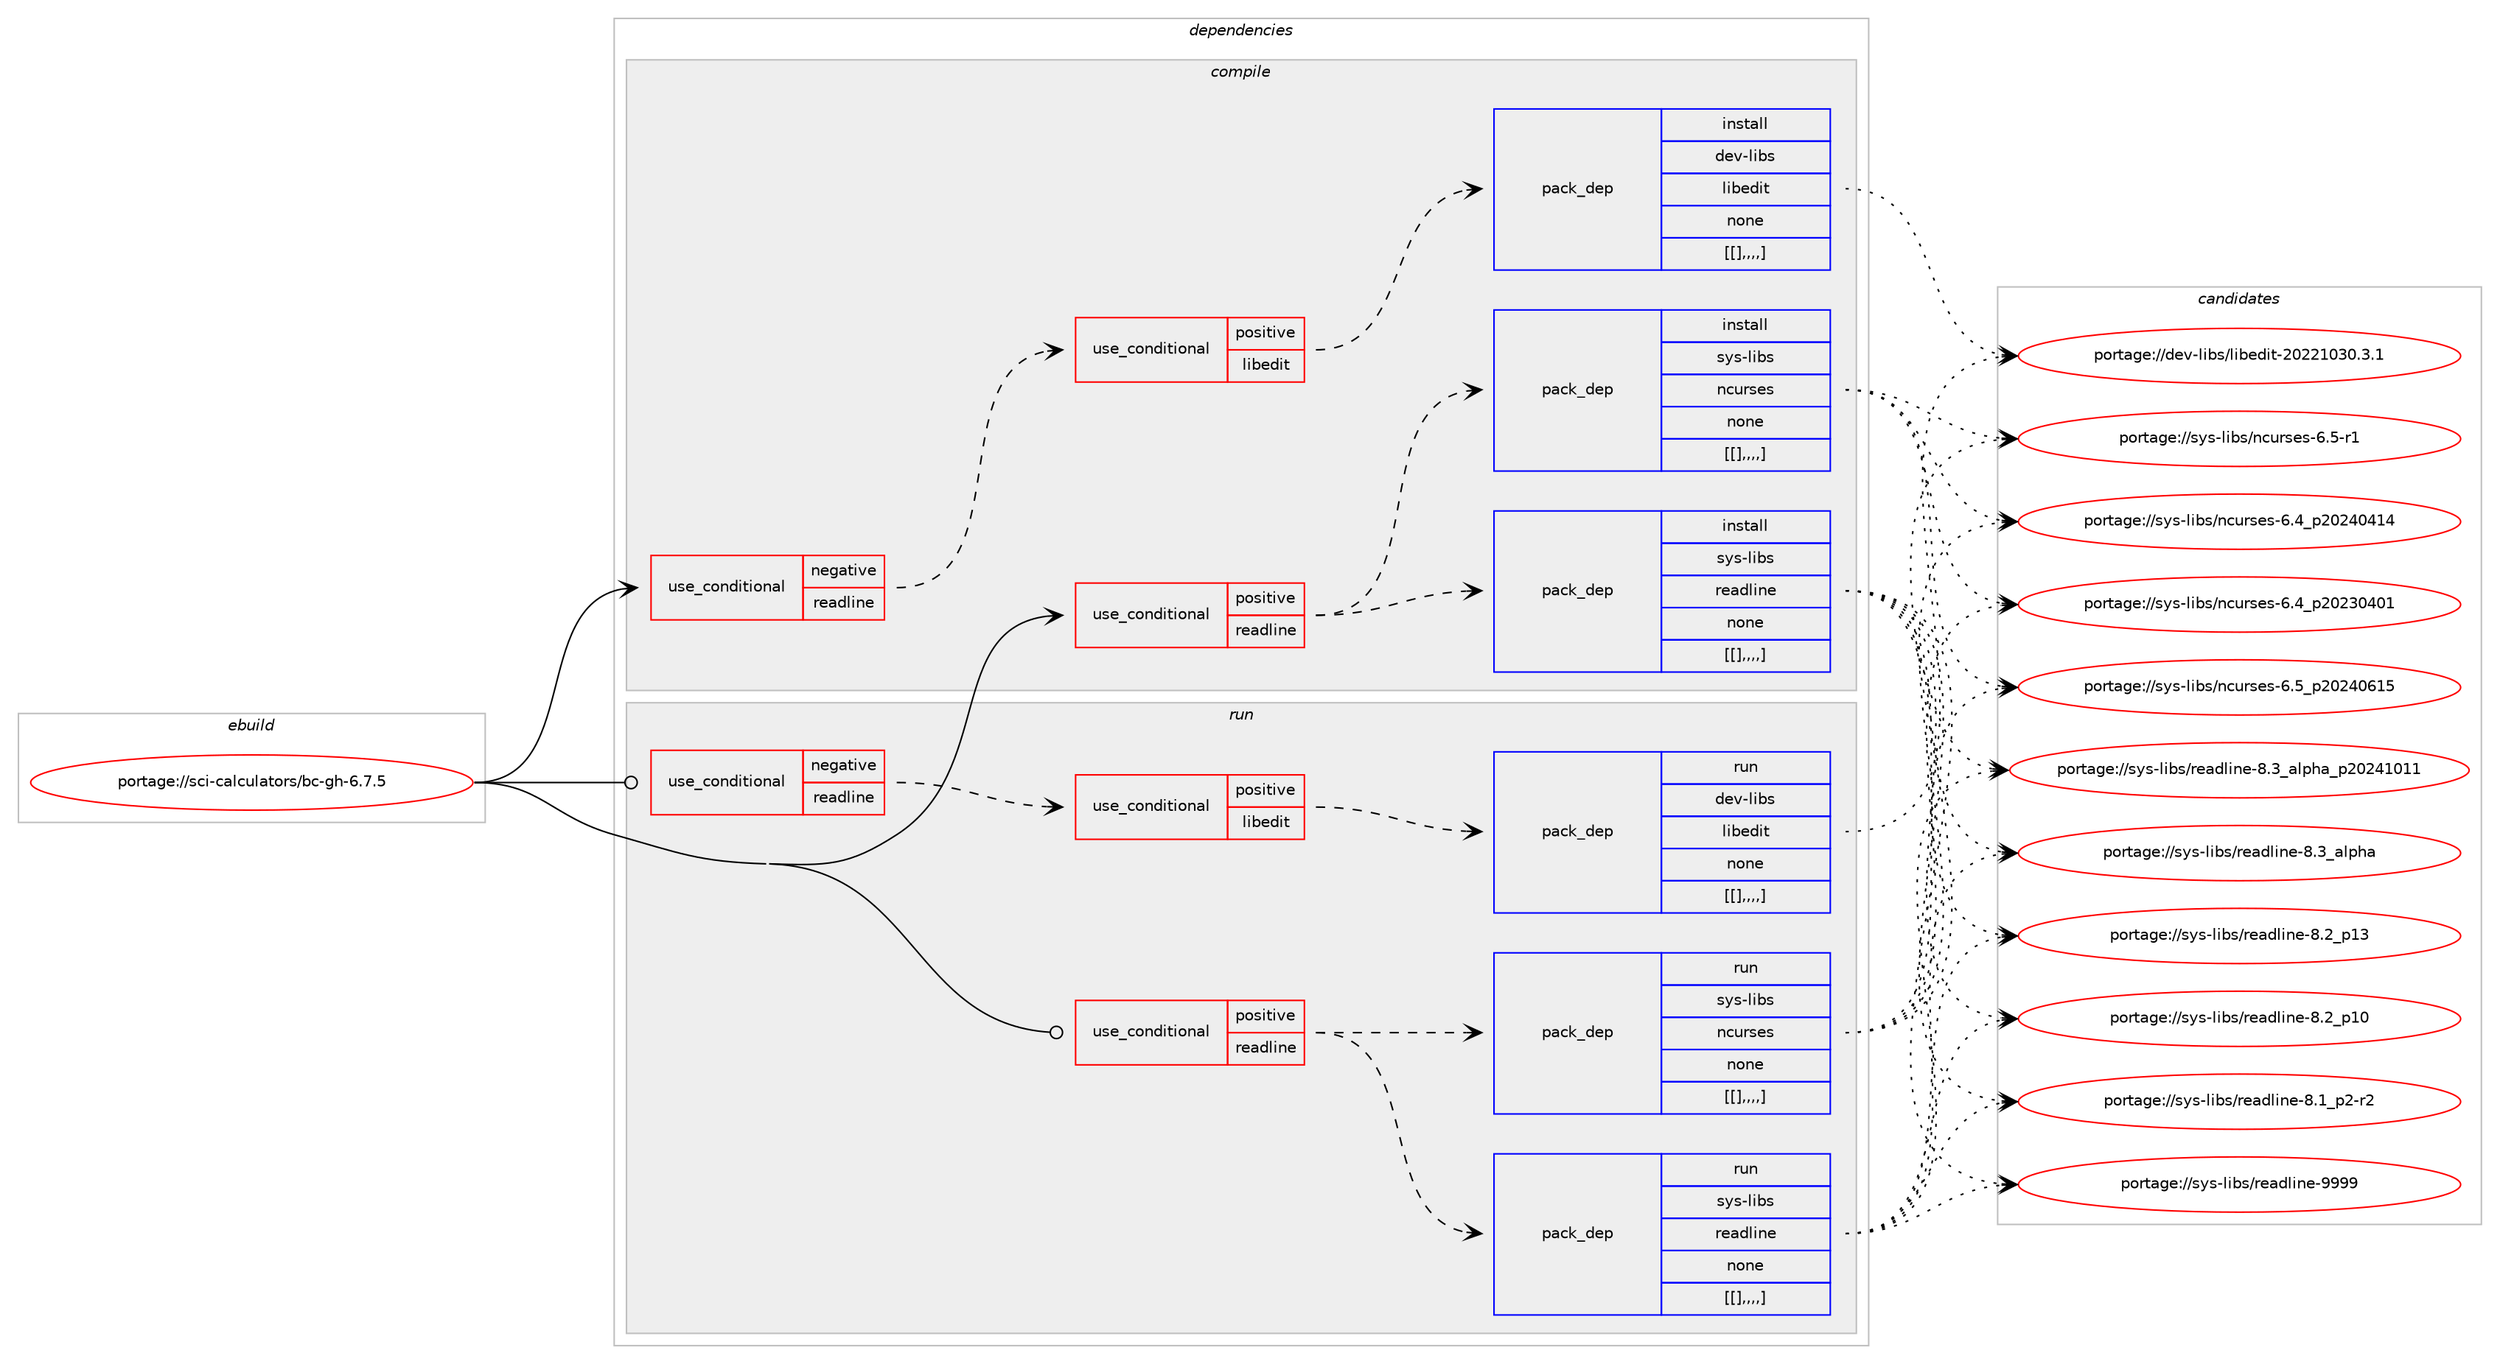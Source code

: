 digraph prolog {

# *************
# Graph options
# *************

newrank=true;
concentrate=true;
compound=true;
graph [rankdir=LR,fontname=Helvetica,fontsize=10,ranksep=1.5];#, ranksep=2.5, nodesep=0.2];
edge  [arrowhead=vee];
node  [fontname=Helvetica,fontsize=10];

# **********
# The ebuild
# **********

subgraph cluster_leftcol {
color=gray;
label=<<i>ebuild</i>>;
id [label="portage://sci-calculators/bc-gh-6.7.5", color=red, width=4, href="../sci-calculators/bc-gh-6.7.5.svg"];
}

# ****************
# The dependencies
# ****************

subgraph cluster_midcol {
color=gray;
label=<<i>dependencies</i>>;
subgraph cluster_compile {
fillcolor="#eeeeee";
style=filled;
label=<<i>compile</i>>;
subgraph cond131 {
dependency610 [label=<<TABLE BORDER="0" CELLBORDER="1" CELLSPACING="0" CELLPADDING="4"><TR><TD ROWSPAN="3" CELLPADDING="10">use_conditional</TD></TR><TR><TD>negative</TD></TR><TR><TD>readline</TD></TR></TABLE>>, shape=none, color=red];
subgraph cond132 {
dependency611 [label=<<TABLE BORDER="0" CELLBORDER="1" CELLSPACING="0" CELLPADDING="4"><TR><TD ROWSPAN="3" CELLPADDING="10">use_conditional</TD></TR><TR><TD>positive</TD></TR><TR><TD>libedit</TD></TR></TABLE>>, shape=none, color=red];
subgraph pack475 {
dependency612 [label=<<TABLE BORDER="0" CELLBORDER="1" CELLSPACING="0" CELLPADDING="4" WIDTH="220"><TR><TD ROWSPAN="6" CELLPADDING="30">pack_dep</TD></TR><TR><TD WIDTH="110">install</TD></TR><TR><TD>dev-libs</TD></TR><TR><TD>libedit</TD></TR><TR><TD>none</TD></TR><TR><TD>[[],,,,]</TD></TR></TABLE>>, shape=none, color=blue];
}
dependency611:e -> dependency612:w [weight=20,style="dashed",arrowhead="vee"];
}
dependency610:e -> dependency611:w [weight=20,style="dashed",arrowhead="vee"];
}
id:e -> dependency610:w [weight=20,style="solid",arrowhead="vee"];
subgraph cond133 {
dependency613 [label=<<TABLE BORDER="0" CELLBORDER="1" CELLSPACING="0" CELLPADDING="4"><TR><TD ROWSPAN="3" CELLPADDING="10">use_conditional</TD></TR><TR><TD>positive</TD></TR><TR><TD>readline</TD></TR></TABLE>>, shape=none, color=red];
subgraph pack476 {
dependency615 [label=<<TABLE BORDER="0" CELLBORDER="1" CELLSPACING="0" CELLPADDING="4" WIDTH="220"><TR><TD ROWSPAN="6" CELLPADDING="30">pack_dep</TD></TR><TR><TD WIDTH="110">install</TD></TR><TR><TD>sys-libs</TD></TR><TR><TD>readline</TD></TR><TR><TD>none</TD></TR><TR><TD>[[],,,,]</TD></TR></TABLE>>, shape=none, color=blue];
}
dependency613:e -> dependency615:w [weight=20,style="dashed",arrowhead="vee"];
subgraph pack478 {
dependency618 [label=<<TABLE BORDER="0" CELLBORDER="1" CELLSPACING="0" CELLPADDING="4" WIDTH="220"><TR><TD ROWSPAN="6" CELLPADDING="30">pack_dep</TD></TR><TR><TD WIDTH="110">install</TD></TR><TR><TD>sys-libs</TD></TR><TR><TD>ncurses</TD></TR><TR><TD>none</TD></TR><TR><TD>[[],,,,]</TD></TR></TABLE>>, shape=none, color=blue];
}
dependency613:e -> dependency618:w [weight=20,style="dashed",arrowhead="vee"];
}
id:e -> dependency613:w [weight=20,style="solid",arrowhead="vee"];
}
subgraph cluster_compileandrun {
fillcolor="#eeeeee";
style=filled;
label=<<i>compile and run</i>>;
}
subgraph cluster_run {
fillcolor="#eeeeee";
style=filled;
label=<<i>run</i>>;
subgraph cond137 {
dependency620 [label=<<TABLE BORDER="0" CELLBORDER="1" CELLSPACING="0" CELLPADDING="4"><TR><TD ROWSPAN="3" CELLPADDING="10">use_conditional</TD></TR><TR><TD>negative</TD></TR><TR><TD>readline</TD></TR></TABLE>>, shape=none, color=red];
subgraph cond138 {
dependency622 [label=<<TABLE BORDER="0" CELLBORDER="1" CELLSPACING="0" CELLPADDING="4"><TR><TD ROWSPAN="3" CELLPADDING="10">use_conditional</TD></TR><TR><TD>positive</TD></TR><TR><TD>libedit</TD></TR></TABLE>>, shape=none, color=red];
subgraph pack480 {
dependency623 [label=<<TABLE BORDER="0" CELLBORDER="1" CELLSPACING="0" CELLPADDING="4" WIDTH="220"><TR><TD ROWSPAN="6" CELLPADDING="30">pack_dep</TD></TR><TR><TD WIDTH="110">run</TD></TR><TR><TD>dev-libs</TD></TR><TR><TD>libedit</TD></TR><TR><TD>none</TD></TR><TR><TD>[[],,,,]</TD></TR></TABLE>>, shape=none, color=blue];
}
dependency622:e -> dependency623:w [weight=20,style="dashed",arrowhead="vee"];
}
dependency620:e -> dependency622:w [weight=20,style="dashed",arrowhead="vee"];
}
id:e -> dependency620:w [weight=20,style="solid",arrowhead="odot"];
subgraph cond140 {
dependency626 [label=<<TABLE BORDER="0" CELLBORDER="1" CELLSPACING="0" CELLPADDING="4"><TR><TD ROWSPAN="3" CELLPADDING="10">use_conditional</TD></TR><TR><TD>positive</TD></TR><TR><TD>readline</TD></TR></TABLE>>, shape=none, color=red];
subgraph pack482 {
dependency628 [label=<<TABLE BORDER="0" CELLBORDER="1" CELLSPACING="0" CELLPADDING="4" WIDTH="220"><TR><TD ROWSPAN="6" CELLPADDING="30">pack_dep</TD></TR><TR><TD WIDTH="110">run</TD></TR><TR><TD>sys-libs</TD></TR><TR><TD>readline</TD></TR><TR><TD>none</TD></TR><TR><TD>[[],,,,]</TD></TR></TABLE>>, shape=none, color=blue];
}
dependency626:e -> dependency628:w [weight=20,style="dashed",arrowhead="vee"];
subgraph pack485 {
dependency631 [label=<<TABLE BORDER="0" CELLBORDER="1" CELLSPACING="0" CELLPADDING="4" WIDTH="220"><TR><TD ROWSPAN="6" CELLPADDING="30">pack_dep</TD></TR><TR><TD WIDTH="110">run</TD></TR><TR><TD>sys-libs</TD></TR><TR><TD>ncurses</TD></TR><TR><TD>none</TD></TR><TR><TD>[[],,,,]</TD></TR></TABLE>>, shape=none, color=blue];
}
dependency626:e -> dependency631:w [weight=20,style="dashed",arrowhead="vee"];
}
id:e -> dependency626:w [weight=20,style="solid",arrowhead="odot"];
}
}

# **************
# The candidates
# **************

subgraph cluster_choices {
rank=same;
color=gray;
label=<<i>candidates</i>>;

subgraph choice475 {
color=black;
nodesep=1;
choice1001011184510810598115471081059810110010511645504850504948514846514649 [label="portage://dev-libs/libedit-20221030.3.1", color=red, width=4,href="../dev-libs/libedit-20221030.3.1.svg"];
dependency612:e -> choice1001011184510810598115471081059810110010511645504850504948514846514649:w [style=dotted,weight="100"];
}
subgraph choice476 {
color=black;
nodesep=1;
choice115121115451081059811547114101971001081051101014557575757 [label="portage://sys-libs/readline-9999", color=red, width=4,href="../sys-libs/readline-9999.svg"];
choice1151211154510810598115471141019710010810511010145564651959710811210497951125048505249484949 [label="portage://sys-libs/readline-8.3_alpha_p20241011", color=red, width=4,href="../sys-libs/readline-8.3_alpha_p20241011.svg"];
choice1151211154510810598115471141019710010810511010145564651959710811210497 [label="portage://sys-libs/readline-8.3_alpha", color=red, width=4,href="../sys-libs/readline-8.3_alpha.svg"];
choice1151211154510810598115471141019710010810511010145564650951124951 [label="portage://sys-libs/readline-8.2_p13", color=red, width=4,href="../sys-libs/readline-8.2_p13.svg"];
choice1151211154510810598115471141019710010810511010145564650951124948 [label="portage://sys-libs/readline-8.2_p10", color=red, width=4,href="../sys-libs/readline-8.2_p10.svg"];
choice115121115451081059811547114101971001081051101014556464995112504511450 [label="portage://sys-libs/readline-8.1_p2-r2", color=red, width=4,href="../sys-libs/readline-8.1_p2-r2.svg"];
dependency615:e -> choice115121115451081059811547114101971001081051101014557575757:w [style=dotted,weight="100"];
dependency615:e -> choice1151211154510810598115471141019710010810511010145564651959710811210497951125048505249484949:w [style=dotted,weight="100"];
dependency615:e -> choice1151211154510810598115471141019710010810511010145564651959710811210497:w [style=dotted,weight="100"];
dependency615:e -> choice1151211154510810598115471141019710010810511010145564650951124951:w [style=dotted,weight="100"];
dependency615:e -> choice1151211154510810598115471141019710010810511010145564650951124948:w [style=dotted,weight="100"];
dependency615:e -> choice115121115451081059811547114101971001081051101014556464995112504511450:w [style=dotted,weight="100"];
}
subgraph choice480 {
color=black;
nodesep=1;
choice1151211154510810598115471109911711411510111545544653951125048505248544953 [label="portage://sys-libs/ncurses-6.5_p20240615", color=red, width=4,href="../sys-libs/ncurses-6.5_p20240615.svg"];
choice11512111545108105981154711099117114115101115455446534511449 [label="portage://sys-libs/ncurses-6.5-r1", color=red, width=4,href="../sys-libs/ncurses-6.5-r1.svg"];
choice1151211154510810598115471109911711411510111545544652951125048505248524952 [label="portage://sys-libs/ncurses-6.4_p20240414", color=red, width=4,href="../sys-libs/ncurses-6.4_p20240414.svg"];
choice1151211154510810598115471109911711411510111545544652951125048505148524849 [label="portage://sys-libs/ncurses-6.4_p20230401", color=red, width=4,href="../sys-libs/ncurses-6.4_p20230401.svg"];
dependency618:e -> choice1151211154510810598115471109911711411510111545544653951125048505248544953:w [style=dotted,weight="100"];
dependency618:e -> choice11512111545108105981154711099117114115101115455446534511449:w [style=dotted,weight="100"];
dependency618:e -> choice1151211154510810598115471109911711411510111545544652951125048505248524952:w [style=dotted,weight="100"];
dependency618:e -> choice1151211154510810598115471109911711411510111545544652951125048505148524849:w [style=dotted,weight="100"];
}
subgraph choice484 {
color=black;
nodesep=1;
choice1001011184510810598115471081059810110010511645504850504948514846514649 [label="portage://dev-libs/libedit-20221030.3.1", color=red, width=4,href="../dev-libs/libedit-20221030.3.1.svg"];
dependency623:e -> choice1001011184510810598115471081059810110010511645504850504948514846514649:w [style=dotted,weight="100"];
}
subgraph choice488 {
color=black;
nodesep=1;
choice115121115451081059811547114101971001081051101014557575757 [label="portage://sys-libs/readline-9999", color=red, width=4,href="../sys-libs/readline-9999.svg"];
choice1151211154510810598115471141019710010810511010145564651959710811210497951125048505249484949 [label="portage://sys-libs/readline-8.3_alpha_p20241011", color=red, width=4,href="../sys-libs/readline-8.3_alpha_p20241011.svg"];
choice1151211154510810598115471141019710010810511010145564651959710811210497 [label="portage://sys-libs/readline-8.3_alpha", color=red, width=4,href="../sys-libs/readline-8.3_alpha.svg"];
choice1151211154510810598115471141019710010810511010145564650951124951 [label="portage://sys-libs/readline-8.2_p13", color=red, width=4,href="../sys-libs/readline-8.2_p13.svg"];
choice1151211154510810598115471141019710010810511010145564650951124948 [label="portage://sys-libs/readline-8.2_p10", color=red, width=4,href="../sys-libs/readline-8.2_p10.svg"];
choice115121115451081059811547114101971001081051101014556464995112504511450 [label="portage://sys-libs/readline-8.1_p2-r2", color=red, width=4,href="../sys-libs/readline-8.1_p2-r2.svg"];
dependency628:e -> choice115121115451081059811547114101971001081051101014557575757:w [style=dotted,weight="100"];
dependency628:e -> choice1151211154510810598115471141019710010810511010145564651959710811210497951125048505249484949:w [style=dotted,weight="100"];
dependency628:e -> choice1151211154510810598115471141019710010810511010145564651959710811210497:w [style=dotted,weight="100"];
dependency628:e -> choice1151211154510810598115471141019710010810511010145564650951124951:w [style=dotted,weight="100"];
dependency628:e -> choice1151211154510810598115471141019710010810511010145564650951124948:w [style=dotted,weight="100"];
dependency628:e -> choice115121115451081059811547114101971001081051101014556464995112504511450:w [style=dotted,weight="100"];
}
subgraph choice489 {
color=black;
nodesep=1;
choice1151211154510810598115471109911711411510111545544653951125048505248544953 [label="portage://sys-libs/ncurses-6.5_p20240615", color=red, width=4,href="../sys-libs/ncurses-6.5_p20240615.svg"];
choice11512111545108105981154711099117114115101115455446534511449 [label="portage://sys-libs/ncurses-6.5-r1", color=red, width=4,href="../sys-libs/ncurses-6.5-r1.svg"];
choice1151211154510810598115471109911711411510111545544652951125048505248524952 [label="portage://sys-libs/ncurses-6.4_p20240414", color=red, width=4,href="../sys-libs/ncurses-6.4_p20240414.svg"];
choice1151211154510810598115471109911711411510111545544652951125048505148524849 [label="portage://sys-libs/ncurses-6.4_p20230401", color=red, width=4,href="../sys-libs/ncurses-6.4_p20230401.svg"];
dependency631:e -> choice1151211154510810598115471109911711411510111545544653951125048505248544953:w [style=dotted,weight="100"];
dependency631:e -> choice11512111545108105981154711099117114115101115455446534511449:w [style=dotted,weight="100"];
dependency631:e -> choice1151211154510810598115471109911711411510111545544652951125048505248524952:w [style=dotted,weight="100"];
dependency631:e -> choice1151211154510810598115471109911711411510111545544652951125048505148524849:w [style=dotted,weight="100"];
}
}

}
